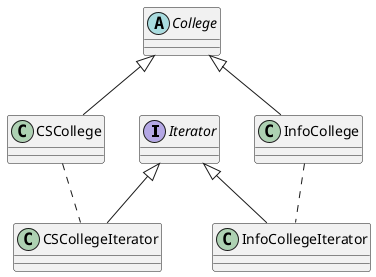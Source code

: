 @startuml
'https://plantuml.com/class-diagram

interface Iterator

class CSCollegeIterator
class InfoCollegeIterator

Iterator <|-- CSCollegeIterator
Iterator <|-- InfoCollegeIterator

abstract class College

College <|-- CSCollege
College <|-- InfoCollege

CSCollege .. CSCollegeIterator
InfoCollege .. InfoCollegeIterator

@enduml